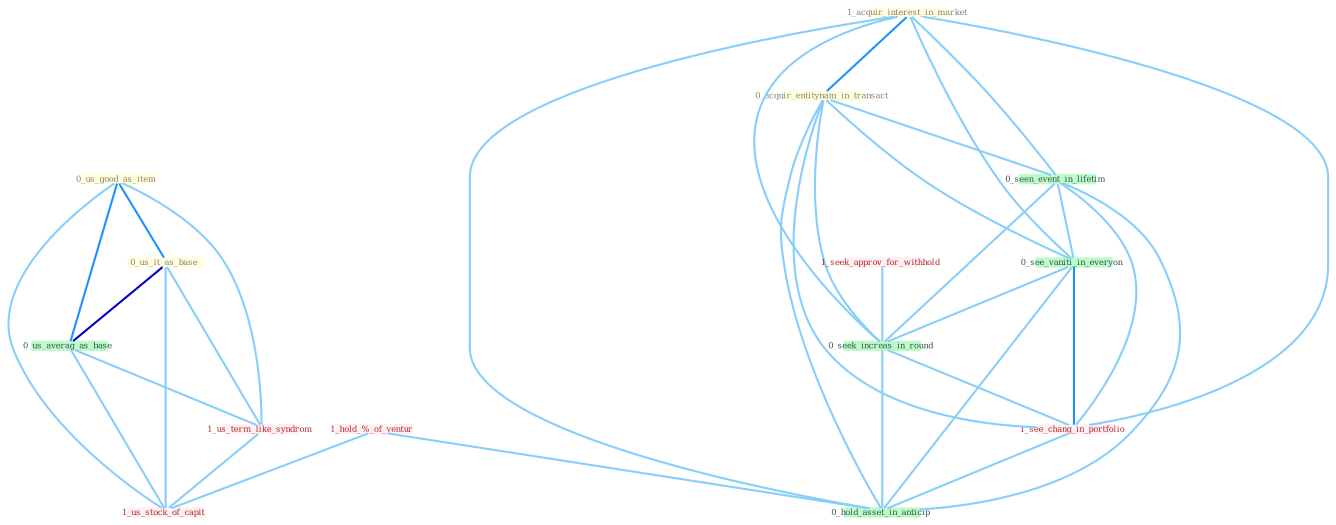 Graph G{ 
    node
    [shape=polygon,style=filled,width=.5,height=.06,color="#BDFCC9",fixedsize=true,fontsize=4,
    fontcolor="#2f4f4f"];
    {node
    [color="#ffffe0", fontcolor="#8b7d6b"] "0_us_good_as_item " "1_acquir_interest_in_market " "0_acquir_entitynam_in_transact " "0_us_it_as_base "}
{node [color="#fff0f5", fontcolor="#b22222"] "1_us_term_like_syndrom " "1_seek_approv_for_withhold " "1_hold_%_of_ventur " "1_us_stock_of_capit " "1_see_chang_in_portfolio "}
edge [color="#B0E2FF"];

	"0_us_good_as_item " -- "0_us_it_as_base " [w="2", color="#1e90ff" , len=0.8];
	"0_us_good_as_item " -- "0_us_averag_as_base " [w="2", color="#1e90ff" , len=0.8];
	"0_us_good_as_item " -- "1_us_term_like_syndrom " [w="1", color="#87cefa" ];
	"0_us_good_as_item " -- "1_us_stock_of_capit " [w="1", color="#87cefa" ];
	"1_acquir_interest_in_market " -- "0_acquir_entitynam_in_transact " [w="2", color="#1e90ff" , len=0.8];
	"1_acquir_interest_in_market " -- "0_seen_event_in_lifetim " [w="1", color="#87cefa" ];
	"1_acquir_interest_in_market " -- "0_see_vaniti_in_everyon " [w="1", color="#87cefa" ];
	"1_acquir_interest_in_market " -- "0_seek_increas_in_round " [w="1", color="#87cefa" ];
	"1_acquir_interest_in_market " -- "1_see_chang_in_portfolio " [w="1", color="#87cefa" ];
	"1_acquir_interest_in_market " -- "0_hold_asset_in_anticip " [w="1", color="#87cefa" ];
	"0_acquir_entitynam_in_transact " -- "0_seen_event_in_lifetim " [w="1", color="#87cefa" ];
	"0_acquir_entitynam_in_transact " -- "0_see_vaniti_in_everyon " [w="1", color="#87cefa" ];
	"0_acquir_entitynam_in_transact " -- "0_seek_increas_in_round " [w="1", color="#87cefa" ];
	"0_acquir_entitynam_in_transact " -- "1_see_chang_in_portfolio " [w="1", color="#87cefa" ];
	"0_acquir_entitynam_in_transact " -- "0_hold_asset_in_anticip " [w="1", color="#87cefa" ];
	"0_us_it_as_base " -- "0_us_averag_as_base " [w="3", color="#0000cd" , len=0.6];
	"0_us_it_as_base " -- "1_us_term_like_syndrom " [w="1", color="#87cefa" ];
	"0_us_it_as_base " -- "1_us_stock_of_capit " [w="1", color="#87cefa" ];
	"0_seen_event_in_lifetim " -- "0_see_vaniti_in_everyon " [w="1", color="#87cefa" ];
	"0_seen_event_in_lifetim " -- "0_seek_increas_in_round " [w="1", color="#87cefa" ];
	"0_seen_event_in_lifetim " -- "1_see_chang_in_portfolio " [w="1", color="#87cefa" ];
	"0_seen_event_in_lifetim " -- "0_hold_asset_in_anticip " [w="1", color="#87cefa" ];
	"0_us_averag_as_base " -- "1_us_term_like_syndrom " [w="1", color="#87cefa" ];
	"0_us_averag_as_base " -- "1_us_stock_of_capit " [w="1", color="#87cefa" ];
	"1_us_term_like_syndrom " -- "1_us_stock_of_capit " [w="1", color="#87cefa" ];
	"1_seek_approv_for_withhold " -- "0_seek_increas_in_round " [w="1", color="#87cefa" ];
	"1_hold_%_of_ventur " -- "1_us_stock_of_capit " [w="1", color="#87cefa" ];
	"1_hold_%_of_ventur " -- "0_hold_asset_in_anticip " [w="1", color="#87cefa" ];
	"0_see_vaniti_in_everyon " -- "0_seek_increas_in_round " [w="1", color="#87cefa" ];
	"0_see_vaniti_in_everyon " -- "1_see_chang_in_portfolio " [w="2", color="#1e90ff" , len=0.8];
	"0_see_vaniti_in_everyon " -- "0_hold_asset_in_anticip " [w="1", color="#87cefa" ];
	"0_seek_increas_in_round " -- "1_see_chang_in_portfolio " [w="1", color="#87cefa" ];
	"0_seek_increas_in_round " -- "0_hold_asset_in_anticip " [w="1", color="#87cefa" ];
	"1_see_chang_in_portfolio " -- "0_hold_asset_in_anticip " [w="1", color="#87cefa" ];
}